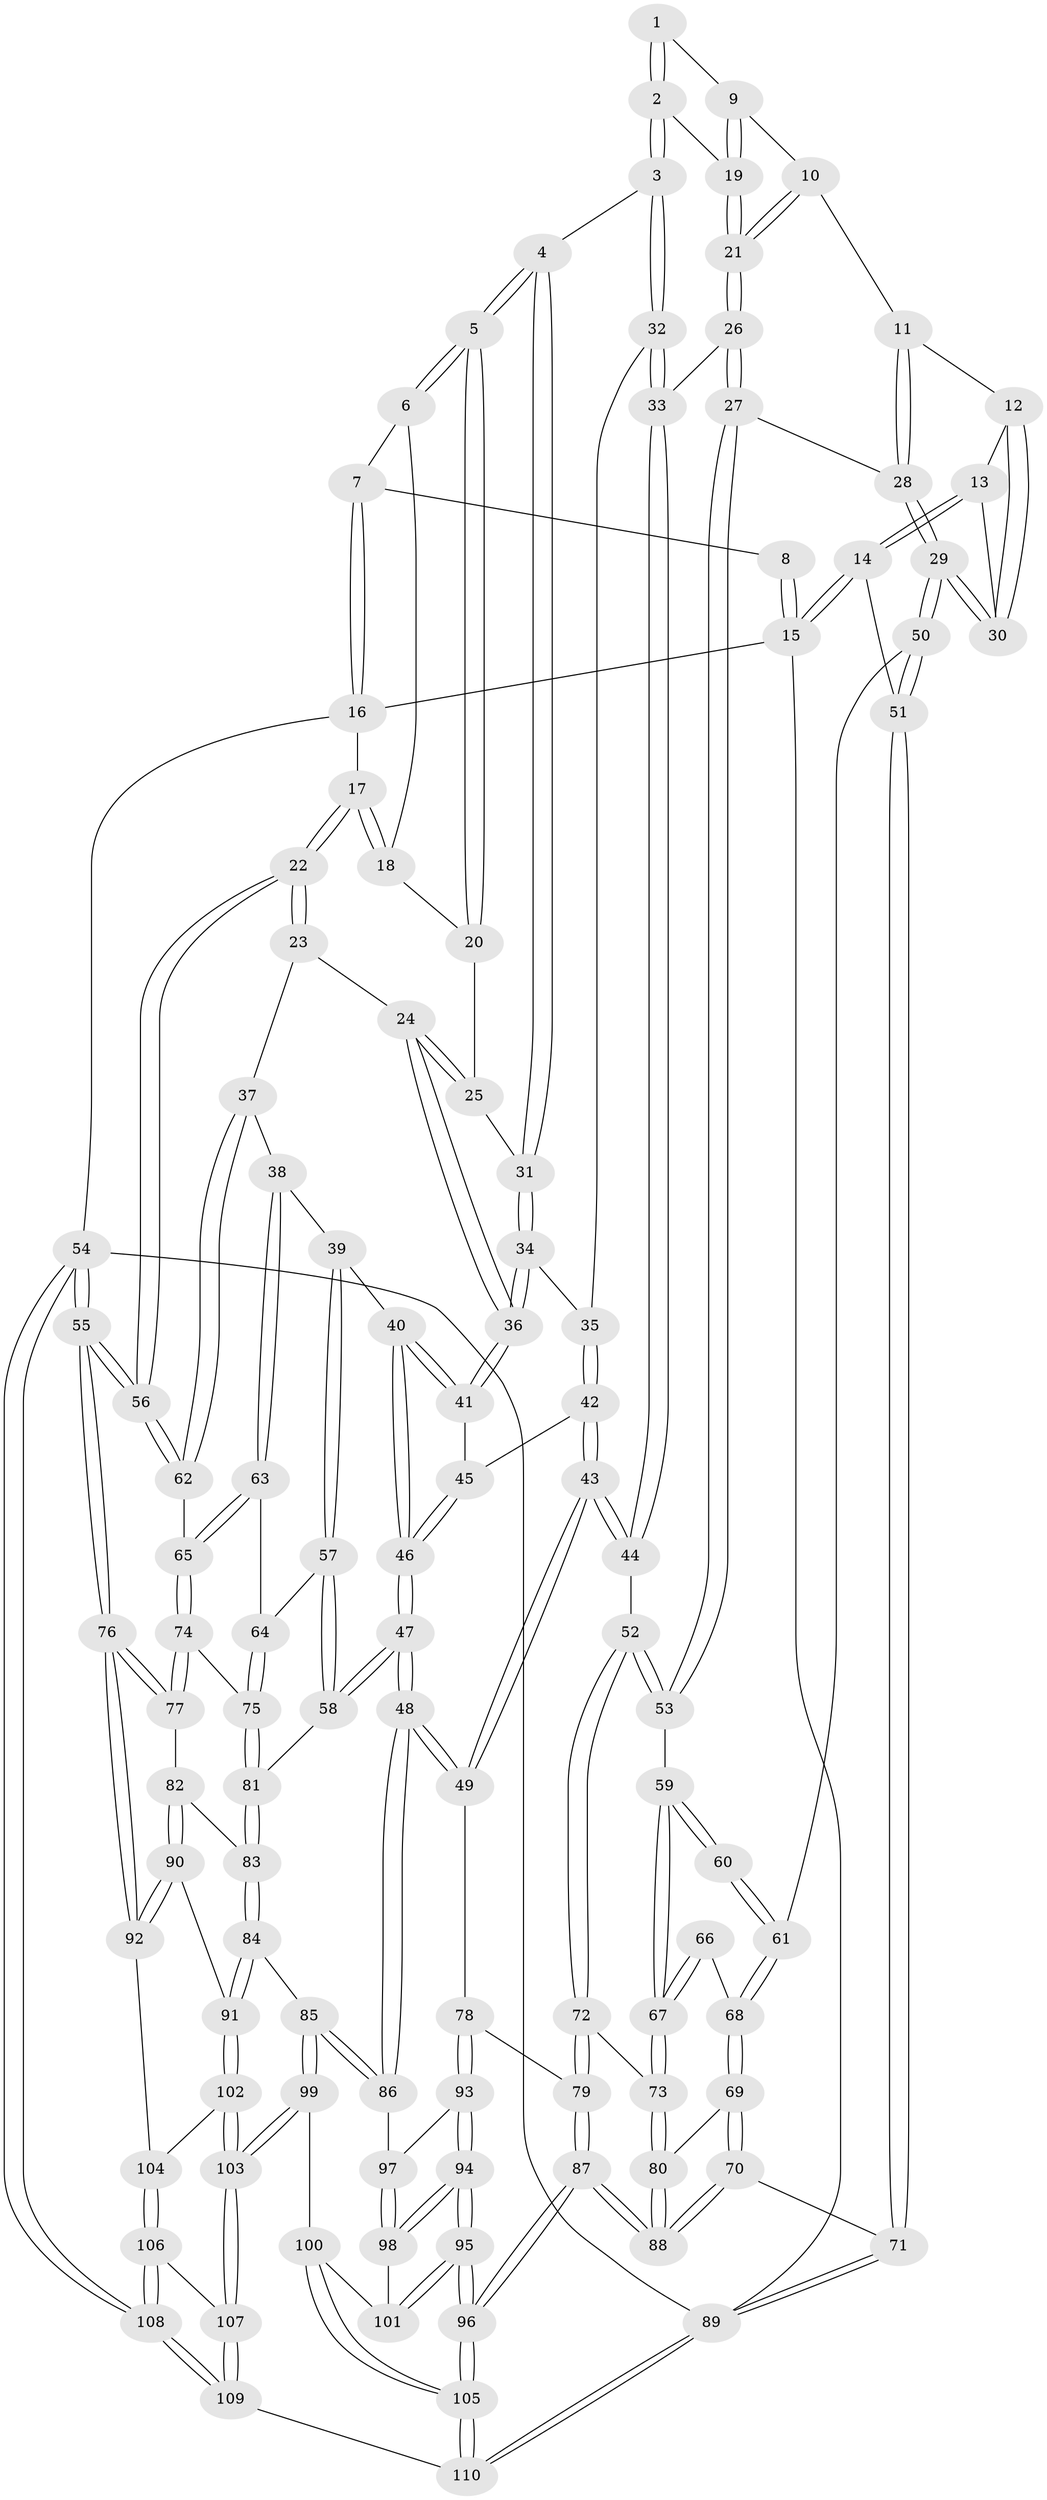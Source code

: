// coarse degree distribution, {3: 0.10606060606060606, 5: 0.4090909090909091, 2: 0.015151515151515152, 6: 0.12121212121212122, 10: 0.015151515151515152, 4: 0.30303030303030304, 7: 0.030303030303030304}
// Generated by graph-tools (version 1.1) at 2025/21/03/04/25 18:21:39]
// undirected, 110 vertices, 272 edges
graph export_dot {
graph [start="1"]
  node [color=gray90,style=filled];
  1 [pos="+0.3017207237578183+0"];
  2 [pos="+0.5626476217238012+0.1168113337860086"];
  3 [pos="+0.5726926599596165+0.11745961788919582"];
  4 [pos="+0.5726933916588451+0.11745897297724114"];
  5 [pos="+0.591429370421639+0.0869964927025607"];
  6 [pos="+0.6400386145047736+0"];
  7 [pos="+0.6586185529594005+0"];
  8 [pos="+0.2836020345039178+0"];
  9 [pos="+0.3040370995566348+0.027670616828768032"];
  10 [pos="+0.23491818368849618+0.10896773720992854"];
  11 [pos="+0.19451105372475025+0.1327274715893796"];
  12 [pos="+0.15277375017979736+0.13515458050125"];
  13 [pos="+0.00244341282923533+0.10243257023924278"];
  14 [pos="+0+0"];
  15 [pos="+0+0"];
  16 [pos="+1+0"];
  17 [pos="+1+0"];
  18 [pos="+0.7874877130240372+0.14000006104951015"];
  19 [pos="+0.3889604909581567+0.11954460749307201"];
  20 [pos="+0.7639242924223891+0.15801805020660636"];
  21 [pos="+0.3472843856420534+0.2679232467920014"];
  22 [pos="+1+0.1846883792138214"];
  23 [pos="+0.9094031036642648+0.28339045520548"];
  24 [pos="+0.8851289264917607+0.2873384011193247"];
  25 [pos="+0.7621752154888459+0.19320721138221045"];
  26 [pos="+0.3454576836519412+0.3555728491012949"];
  27 [pos="+0.3223362326522913+0.3676156213706771"];
  28 [pos="+0.2812880694605561+0.3746898853058347"];
  29 [pos="+0.18781479667029552+0.41356404862483076"];
  30 [pos="+0.16857138552552361+0.36722469248372896"];
  31 [pos="+0.7113095765732304+0.24290653935491502"];
  32 [pos="+0.5232033064997093+0.3124141348130957"];
  33 [pos="+0.4290652977051125+0.35801482540392837"];
  34 [pos="+0.7197260113287719+0.340797201454507"];
  35 [pos="+0.5977778661499968+0.34681368575509103"];
  36 [pos="+0.7424601069564862+0.353475153241081"];
  37 [pos="+0.8330177106194211+0.4832980234011684"];
  38 [pos="+0.8280834043932553+0.4845541410100699"];
  39 [pos="+0.7952700655734799+0.46827255350998914"];
  40 [pos="+0.767104114070184+0.4491197788978308"];
  41 [pos="+0.7506498233700156+0.4010841585960672"];
  42 [pos="+0.609907460270022+0.43235176747845844"];
  43 [pos="+0.5540233529227323+0.5607962987542561"];
  44 [pos="+0.5256050784067247+0.5437126403106636"];
  45 [pos="+0.6497185812050061+0.4610448174192145"];
  46 [pos="+0.6791416513777474+0.5377209910773346"];
  47 [pos="+0.6409096392417848+0.6192192310505291"];
  48 [pos="+0.6164149290565998+0.6330590517277647"];
  49 [pos="+0.6099737126248784+0.6296107954486949"];
  50 [pos="+0.1699086586643267+0.4306922507842224"];
  51 [pos="+0+0.4786484067905486"];
  52 [pos="+0.3954161077539955+0.5841715917886766"];
  53 [pos="+0.38786674179287206+0.576875106367323"];
  54 [pos="+1+1"];
  55 [pos="+1+0.6956183593539657"];
  56 [pos="+1+0.43431504402519167"];
  57 [pos="+0.7410056793484987+0.6019781680693291"];
  58 [pos="+0.7094096046920716+0.619427988688108"];
  59 [pos="+0.3041306075610508+0.5898189076005943"];
  60 [pos="+0.26315678322678177+0.550153316222357"];
  61 [pos="+0.18021637411028343+0.46572228839131474"];
  62 [pos="+1+0.4729796422196453"];
  63 [pos="+0.8287591108636934+0.557673613367155"];
  64 [pos="+0.7535778895908716+0.5976487511950848"];
  65 [pos="+0.8633504427408614+0.5996206712036511"];
  66 [pos="+0.2668210482961798+0.6176602612885451"];
  67 [pos="+0.2952802711018394+0.6377534705978399"];
  68 [pos="+0.18528648192138022+0.5770356898246499"];
  69 [pos="+0.18504020098789467+0.582783261159936"];
  70 [pos="+0.0660318489096343+0.7786471894764633"];
  71 [pos="+0+0.7187208276022015"];
  72 [pos="+0.39608823760448714+0.6605955563137338"];
  73 [pos="+0.29547945885558696+0.6455565042531272"];
  74 [pos="+0.8649199119534414+0.6262648425643714"];
  75 [pos="+0.8516778747624074+0.6329298897942581"];
  76 [pos="+1+0.7118102901889093"];
  77 [pos="+0.9011313641858978+0.6591006896893677"];
  78 [pos="+0.426279286011118+0.6913776010467079"];
  79 [pos="+0.4088436902793766+0.6888970461830046"];
  80 [pos="+0.25488240600823053+0.6899047807594241"];
  81 [pos="+0.7964347159836996+0.6736939822286616"];
  82 [pos="+0.8565718374328483+0.7219586896493353"];
  83 [pos="+0.7968510531431326+0.675954689306223"];
  84 [pos="+0.7643554653533926+0.7732390727966164"];
  85 [pos="+0.6517992764970217+0.72040442958108"];
  86 [pos="+0.6226876663342251+0.6891659490742533"];
  87 [pos="+0.24846996595618906+0.89564648764786"];
  88 [pos="+0.23295666041003749+0.8780919029814815"];
  89 [pos="+0+1"];
  90 [pos="+0.8571307762680195+0.7566247995034822"];
  91 [pos="+0.7810210071386642+0.794258987218027"];
  92 [pos="+0.977769393026373+0.8043384417465832"];
  93 [pos="+0.4833922892743908+0.7720033589955613"];
  94 [pos="+0.46091406818593617+0.8726708451449174"];
  95 [pos="+0.4506974476586094+0.8894171315913065"];
  96 [pos="+0.311110148668376+1"];
  97 [pos="+0.602221110787979+0.7175011114261906"];
  98 [pos="+0.5778774664424396+0.7951377568955408"];
  99 [pos="+0.6717920806788474+0.8914701331969366"];
  100 [pos="+0.6460147699653742+0.8938759648774685"];
  101 [pos="+0.603882092395198+0.8599853428406339"];
  102 [pos="+0.7814857861402487+0.8454656048254418"];
  103 [pos="+0.7270288215242807+0.9136974111179794"];
  104 [pos="+0.9135582910082225+0.881735178983147"];
  105 [pos="+0.3230150879897539+1"];
  106 [pos="+0.9120965451179085+0.9329637026351775"];
  107 [pos="+0.7490261773998725+0.9932398364506478"];
  108 [pos="+1+1"];
  109 [pos="+0.7155299463021351+1"];
  110 [pos="+0.32145716671919133+1"];
  1 -- 2;
  1 -- 2;
  1 -- 9;
  2 -- 3;
  2 -- 3;
  2 -- 19;
  3 -- 4;
  3 -- 32;
  3 -- 32;
  4 -- 5;
  4 -- 5;
  4 -- 31;
  4 -- 31;
  5 -- 6;
  5 -- 6;
  5 -- 20;
  5 -- 20;
  6 -- 7;
  6 -- 18;
  7 -- 8;
  7 -- 16;
  7 -- 16;
  8 -- 15;
  8 -- 15;
  9 -- 10;
  9 -- 19;
  9 -- 19;
  10 -- 11;
  10 -- 21;
  10 -- 21;
  11 -- 12;
  11 -- 28;
  11 -- 28;
  12 -- 13;
  12 -- 30;
  12 -- 30;
  13 -- 14;
  13 -- 14;
  13 -- 30;
  14 -- 15;
  14 -- 15;
  14 -- 51;
  15 -- 16;
  15 -- 89;
  16 -- 17;
  16 -- 54;
  17 -- 18;
  17 -- 18;
  17 -- 22;
  17 -- 22;
  18 -- 20;
  19 -- 21;
  19 -- 21;
  20 -- 25;
  21 -- 26;
  21 -- 26;
  22 -- 23;
  22 -- 23;
  22 -- 56;
  22 -- 56;
  23 -- 24;
  23 -- 37;
  24 -- 25;
  24 -- 25;
  24 -- 36;
  24 -- 36;
  25 -- 31;
  26 -- 27;
  26 -- 27;
  26 -- 33;
  27 -- 28;
  27 -- 53;
  27 -- 53;
  28 -- 29;
  28 -- 29;
  29 -- 30;
  29 -- 30;
  29 -- 50;
  29 -- 50;
  31 -- 34;
  31 -- 34;
  32 -- 33;
  32 -- 33;
  32 -- 35;
  33 -- 44;
  33 -- 44;
  34 -- 35;
  34 -- 36;
  34 -- 36;
  35 -- 42;
  35 -- 42;
  36 -- 41;
  36 -- 41;
  37 -- 38;
  37 -- 62;
  37 -- 62;
  38 -- 39;
  38 -- 63;
  38 -- 63;
  39 -- 40;
  39 -- 57;
  39 -- 57;
  40 -- 41;
  40 -- 41;
  40 -- 46;
  40 -- 46;
  41 -- 45;
  42 -- 43;
  42 -- 43;
  42 -- 45;
  43 -- 44;
  43 -- 44;
  43 -- 49;
  43 -- 49;
  44 -- 52;
  45 -- 46;
  45 -- 46;
  46 -- 47;
  46 -- 47;
  47 -- 48;
  47 -- 48;
  47 -- 58;
  47 -- 58;
  48 -- 49;
  48 -- 49;
  48 -- 86;
  48 -- 86;
  49 -- 78;
  50 -- 51;
  50 -- 51;
  50 -- 61;
  51 -- 71;
  51 -- 71;
  52 -- 53;
  52 -- 53;
  52 -- 72;
  52 -- 72;
  53 -- 59;
  54 -- 55;
  54 -- 55;
  54 -- 108;
  54 -- 108;
  54 -- 89;
  55 -- 56;
  55 -- 56;
  55 -- 76;
  55 -- 76;
  56 -- 62;
  56 -- 62;
  57 -- 58;
  57 -- 58;
  57 -- 64;
  58 -- 81;
  59 -- 60;
  59 -- 60;
  59 -- 67;
  59 -- 67;
  60 -- 61;
  60 -- 61;
  61 -- 68;
  61 -- 68;
  62 -- 65;
  63 -- 64;
  63 -- 65;
  63 -- 65;
  64 -- 75;
  64 -- 75;
  65 -- 74;
  65 -- 74;
  66 -- 67;
  66 -- 67;
  66 -- 68;
  67 -- 73;
  67 -- 73;
  68 -- 69;
  68 -- 69;
  69 -- 70;
  69 -- 70;
  69 -- 80;
  70 -- 71;
  70 -- 88;
  70 -- 88;
  71 -- 89;
  71 -- 89;
  72 -- 73;
  72 -- 79;
  72 -- 79;
  73 -- 80;
  73 -- 80;
  74 -- 75;
  74 -- 77;
  74 -- 77;
  75 -- 81;
  75 -- 81;
  76 -- 77;
  76 -- 77;
  76 -- 92;
  76 -- 92;
  77 -- 82;
  78 -- 79;
  78 -- 93;
  78 -- 93;
  79 -- 87;
  79 -- 87;
  80 -- 88;
  80 -- 88;
  81 -- 83;
  81 -- 83;
  82 -- 83;
  82 -- 90;
  82 -- 90;
  83 -- 84;
  83 -- 84;
  84 -- 85;
  84 -- 91;
  84 -- 91;
  85 -- 86;
  85 -- 86;
  85 -- 99;
  85 -- 99;
  86 -- 97;
  87 -- 88;
  87 -- 88;
  87 -- 96;
  87 -- 96;
  89 -- 110;
  89 -- 110;
  90 -- 91;
  90 -- 92;
  90 -- 92;
  91 -- 102;
  91 -- 102;
  92 -- 104;
  93 -- 94;
  93 -- 94;
  93 -- 97;
  94 -- 95;
  94 -- 95;
  94 -- 98;
  94 -- 98;
  95 -- 96;
  95 -- 96;
  95 -- 101;
  95 -- 101;
  96 -- 105;
  96 -- 105;
  97 -- 98;
  97 -- 98;
  98 -- 101;
  99 -- 100;
  99 -- 103;
  99 -- 103;
  100 -- 101;
  100 -- 105;
  100 -- 105;
  102 -- 103;
  102 -- 103;
  102 -- 104;
  103 -- 107;
  103 -- 107;
  104 -- 106;
  104 -- 106;
  105 -- 110;
  105 -- 110;
  106 -- 107;
  106 -- 108;
  106 -- 108;
  107 -- 109;
  107 -- 109;
  108 -- 109;
  108 -- 109;
  109 -- 110;
}

